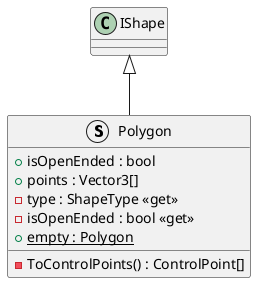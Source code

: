 @startuml
struct Polygon {
    + isOpenEnded : bool
    + points : Vector3[]
    - type : ShapeType <<get>>
    - isOpenEnded : bool <<get>>
    - ToControlPoints() : ControlPoint[]
    + {static} empty : Polygon
}
IShape <|-- Polygon
@enduml
